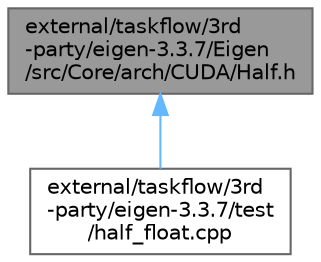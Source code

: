 digraph "external/taskflow/3rd-party/eigen-3.3.7/Eigen/src/Core/arch/CUDA/Half.h"
{
 // LATEX_PDF_SIZE
  bgcolor="transparent";
  edge [fontname=Helvetica,fontsize=10,labelfontname=Helvetica,labelfontsize=10];
  node [fontname=Helvetica,fontsize=10,shape=box,height=0.2,width=0.4];
  Node1 [id="Node000001",label="external/taskflow/3rd\l-party/eigen-3.3.7/Eigen\l/src/Core/arch/CUDA/Half.h",height=0.2,width=0.4,color="gray40", fillcolor="grey60", style="filled", fontcolor="black",tooltip=" "];
  Node1 -> Node2 [id="edge2_Node000001_Node000002",dir="back",color="steelblue1",style="solid",tooltip=" "];
  Node2 [id="Node000002",label="external/taskflow/3rd\l-party/eigen-3.3.7/test\l/half_float.cpp",height=0.2,width=0.4,color="grey40", fillcolor="white", style="filled",URL="$half__float_8cpp.html",tooltip=" "];
}
